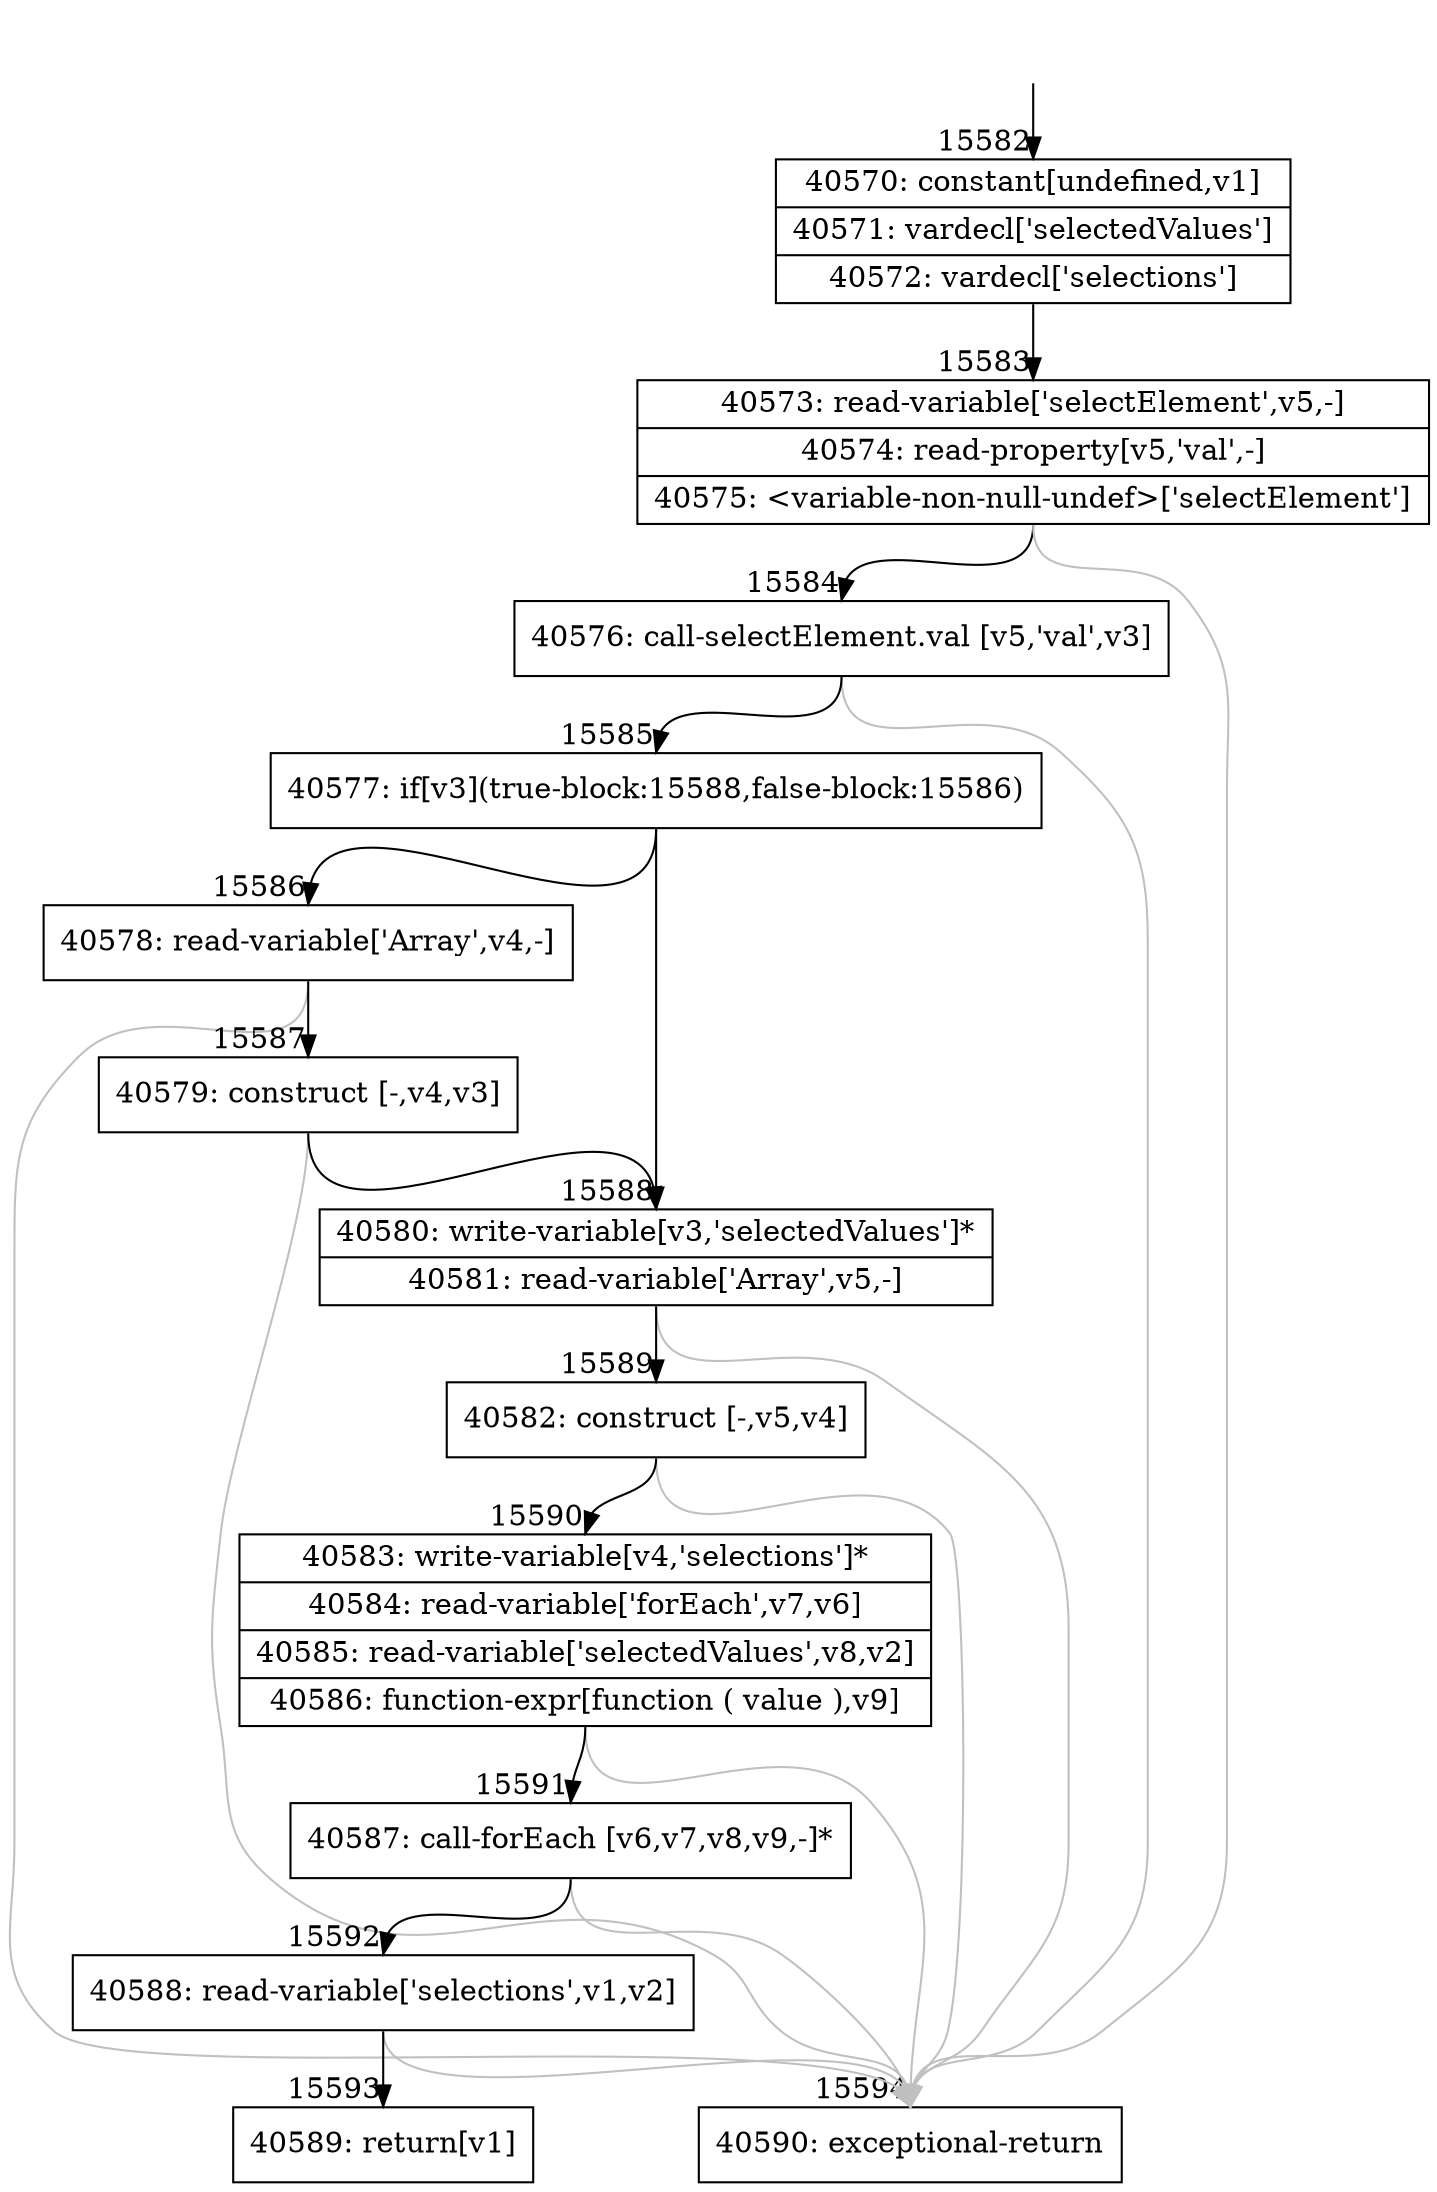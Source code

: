digraph {
rankdir="TD"
BB_entry1254[shape=none,label=""];
BB_entry1254 -> BB15582 [tailport=s, headport=n, headlabel="    15582"]
BB15582 [shape=record label="{40570: constant[undefined,v1]|40571: vardecl['selectedValues']|40572: vardecl['selections']}" ] 
BB15582 -> BB15583 [tailport=s, headport=n, headlabel="      15583"]
BB15583 [shape=record label="{40573: read-variable['selectElement',v5,-]|40574: read-property[v5,'val',-]|40575: \<variable-non-null-undef\>['selectElement']}" ] 
BB15583 -> BB15584 [tailport=s, headport=n, headlabel="      15584"]
BB15583 -> BB15594 [tailport=s, headport=n, color=gray, headlabel="      15594"]
BB15584 [shape=record label="{40576: call-selectElement.val [v5,'val',v3]}" ] 
BB15584 -> BB15585 [tailport=s, headport=n, headlabel="      15585"]
BB15584 -> BB15594 [tailport=s, headport=n, color=gray]
BB15585 [shape=record label="{40577: if[v3](true-block:15588,false-block:15586)}" ] 
BB15585 -> BB15588 [tailport=s, headport=n, headlabel="      15588"]
BB15585 -> BB15586 [tailport=s, headport=n, headlabel="      15586"]
BB15586 [shape=record label="{40578: read-variable['Array',v4,-]}" ] 
BB15586 -> BB15587 [tailport=s, headport=n, headlabel="      15587"]
BB15586 -> BB15594 [tailport=s, headport=n, color=gray]
BB15587 [shape=record label="{40579: construct [-,v4,v3]}" ] 
BB15587 -> BB15588 [tailport=s, headport=n]
BB15587 -> BB15594 [tailport=s, headport=n, color=gray]
BB15588 [shape=record label="{40580: write-variable[v3,'selectedValues']*|40581: read-variable['Array',v5,-]}" ] 
BB15588 -> BB15589 [tailport=s, headport=n, headlabel="      15589"]
BB15588 -> BB15594 [tailport=s, headport=n, color=gray]
BB15589 [shape=record label="{40582: construct [-,v5,v4]}" ] 
BB15589 -> BB15590 [tailport=s, headport=n, headlabel="      15590"]
BB15589 -> BB15594 [tailport=s, headport=n, color=gray]
BB15590 [shape=record label="{40583: write-variable[v4,'selections']*|40584: read-variable['forEach',v7,v6]|40585: read-variable['selectedValues',v8,v2]|40586: function-expr[function ( value ),v9]}" ] 
BB15590 -> BB15591 [tailport=s, headport=n, headlabel="      15591"]
BB15590 -> BB15594 [tailport=s, headport=n, color=gray]
BB15591 [shape=record label="{40587: call-forEach [v6,v7,v8,v9,-]*}" ] 
BB15591 -> BB15592 [tailport=s, headport=n, headlabel="      15592"]
BB15591 -> BB15594 [tailport=s, headport=n, color=gray]
BB15592 [shape=record label="{40588: read-variable['selections',v1,v2]}" ] 
BB15592 -> BB15593 [tailport=s, headport=n, headlabel="      15593"]
BB15592 -> BB15594 [tailport=s, headport=n, color=gray]
BB15593 [shape=record label="{40589: return[v1]}" ] 
BB15594 [shape=record label="{40590: exceptional-return}" ] 
//#$~ 26255
}
